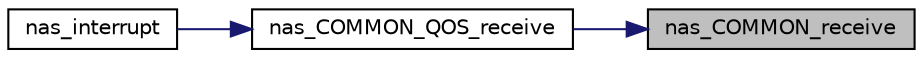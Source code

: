 digraph "nas_COMMON_receive"
{
 // LATEX_PDF_SIZE
  edge [fontname="Helvetica",fontsize="10",labelfontname="Helvetica",labelfontsize="10"];
  node [fontname="Helvetica",fontsize="10",shape=record];
  rankdir="RL";
  Node1 [label="nas_COMMON_receive",height=0.2,width=0.4,color="black", fillcolor="grey75", style="filled", fontcolor="black",tooltip=" "];
  Node1 -> Node2 [dir="back",color="midnightblue",fontsize="10",style="solid",fontname="Helvetica"];
  Node2 [label="nas_COMMON_QOS_receive",height=0.2,width=0.4,color="black", fillcolor="white", style="filled",URL="$group__em.html#ga07cded77bed158a5cd65b589a2e4cb9a",tooltip="Retrieve PDU from PDCP for connection."];
  Node2 -> Node3 [dir="back",color="midnightblue",fontsize="10",style="solid",fontname="Helvetica"];
  Node3 [label="nas_interrupt",height=0.2,width=0.4,color="black", fillcolor="white", style="filled",URL="$MESH_2device_8c.html#a54139685f572f2286df87bf04e607689",tooltip=" "];
}
